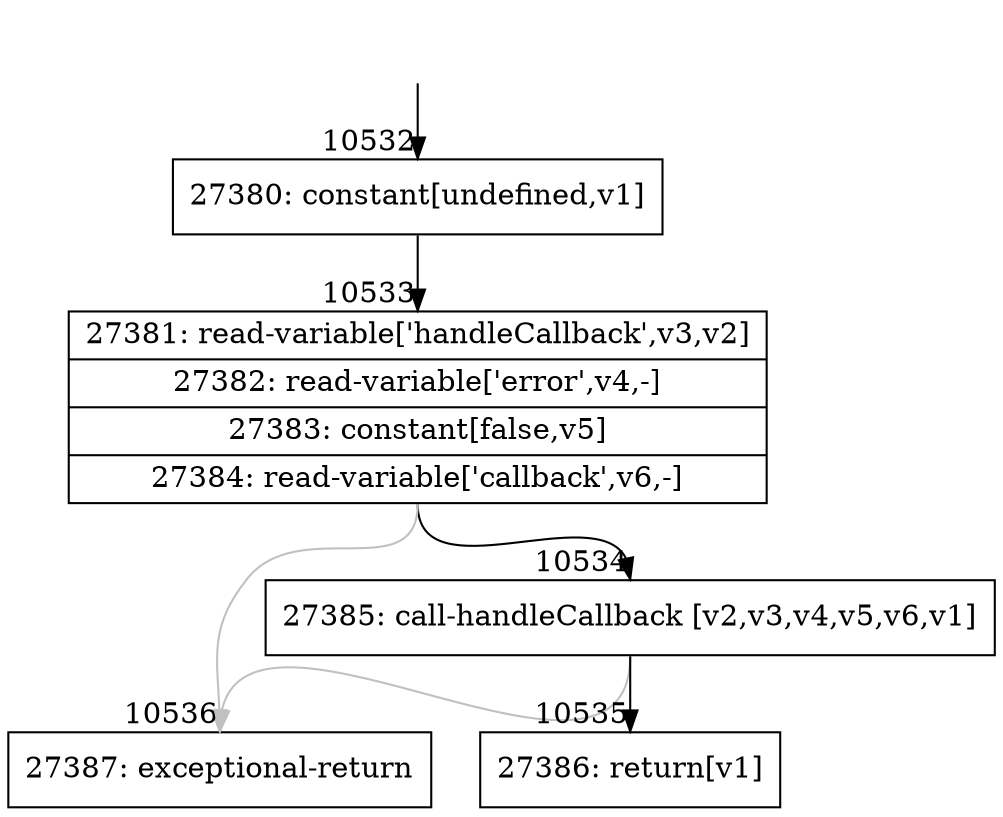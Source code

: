 digraph {
rankdir="TD"
BB_entry807[shape=none,label=""];
BB_entry807 -> BB10532 [tailport=s, headport=n, headlabel="    10532"]
BB10532 [shape=record label="{27380: constant[undefined,v1]}" ] 
BB10532 -> BB10533 [tailport=s, headport=n, headlabel="      10533"]
BB10533 [shape=record label="{27381: read-variable['handleCallback',v3,v2]|27382: read-variable['error',v4,-]|27383: constant[false,v5]|27384: read-variable['callback',v6,-]}" ] 
BB10533 -> BB10534 [tailport=s, headport=n, headlabel="      10534"]
BB10533 -> BB10536 [tailport=s, headport=n, color=gray, headlabel="      10536"]
BB10534 [shape=record label="{27385: call-handleCallback [v2,v3,v4,v5,v6,v1]}" ] 
BB10534 -> BB10535 [tailport=s, headport=n, headlabel="      10535"]
BB10534 -> BB10536 [tailport=s, headport=n, color=gray]
BB10535 [shape=record label="{27386: return[v1]}" ] 
BB10536 [shape=record label="{27387: exceptional-return}" ] 
//#$~ 14546
}
